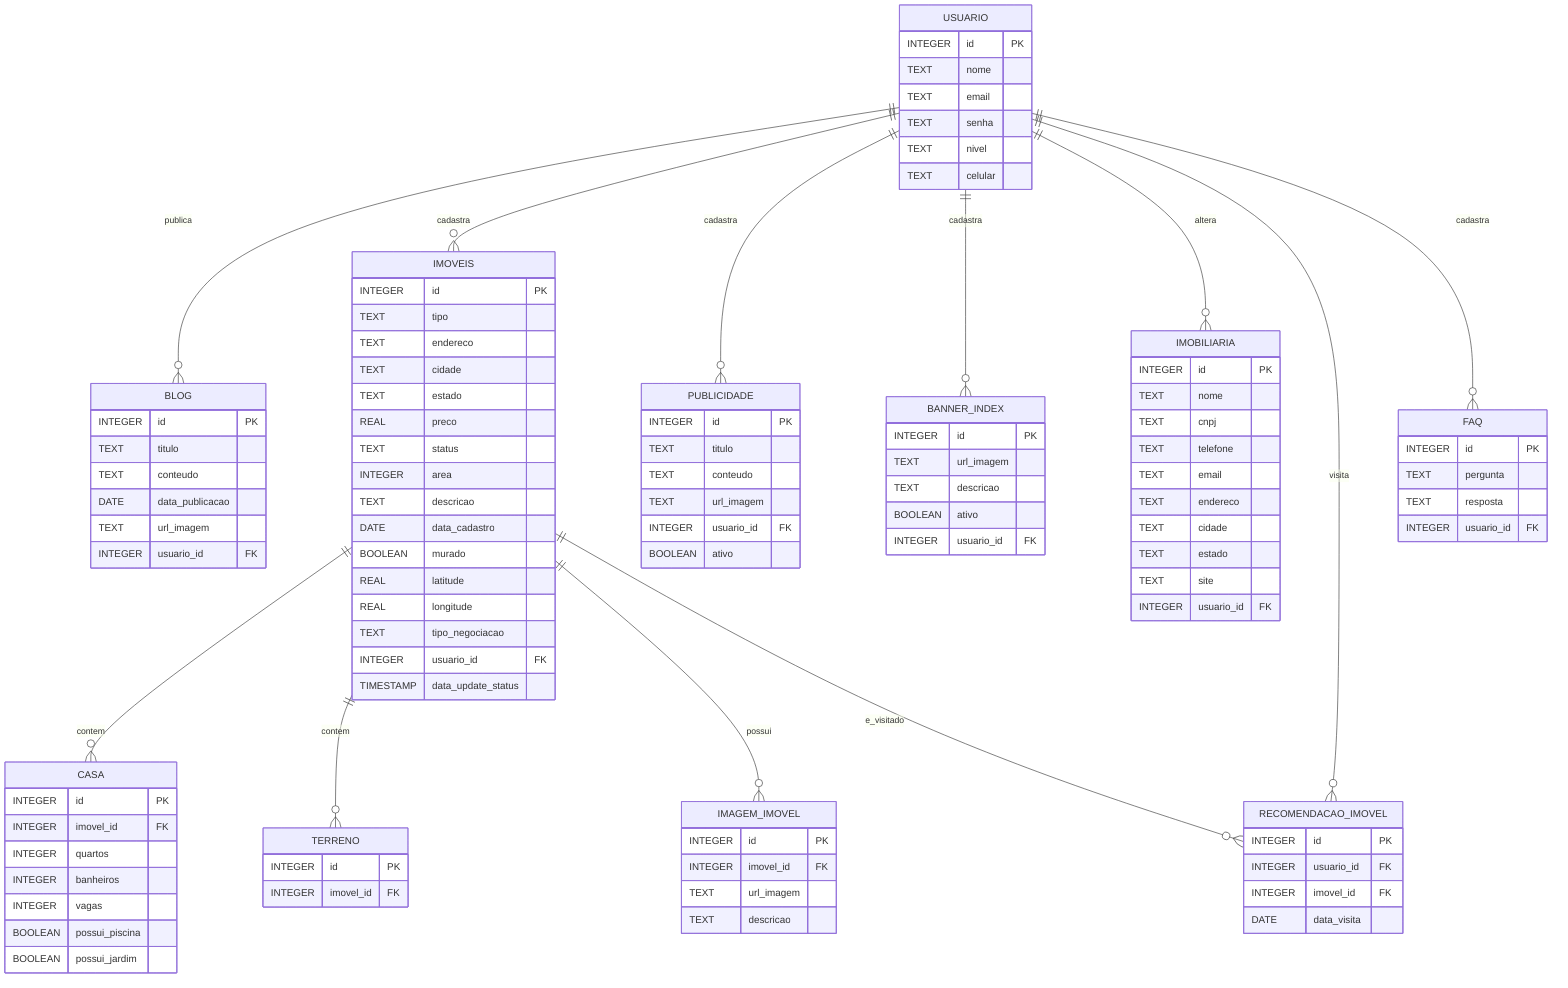%% Diagrama ER dos imóveis

%% Apenas usuários com nivel 'administrador' podem cadastrar notícias, imóveis, publicidade, imagens no banner, alterar os dados da imobiliária e gravar perguntas/respostas na FAQ.
erDiagram
IMOBILIARIA {
  INTEGER id PK
  TEXT nome
  TEXT cnpj
  TEXT telefone
  TEXT email
  TEXT endereco
  TEXT cidade
  TEXT estado
  TEXT site
  INTEGER usuario_id FK
}
IMOVEIS {
  INTEGER id PK
  TEXT tipo
  TEXT endereco
  TEXT cidade
  TEXT estado
  REAL preco
  TEXT status
  INTEGER area
  TEXT descricao
  DATE data_cadastro
  BOOLEAN murado
  REAL latitude
  REAL longitude
  TEXT tipo_negociacao
  INTEGER usuario_id FK
  TIMESTAMP data_update_status
}
CASA {
  INTEGER id PK
  INTEGER imovel_id FK
  INTEGER quartos
  INTEGER banheiros
  INTEGER vagas
  BOOLEAN possui_piscina
  BOOLEAN possui_jardim
}
TERRENO {
  INTEGER id PK
  INTEGER imovel_id FK
}
USUARIO {
  INTEGER id PK
  TEXT nome
  TEXT email
  TEXT senha
  TEXT nivel
  TEXT celular
}
BLOG {
  INTEGER id PK
  TEXT titulo
  TEXT conteudo
  DATE data_publicacao
  TEXT url_imagem
  INTEGER usuario_id FK
}
PUBLICIDADE {
  INTEGER id PK
  TEXT titulo
  TEXT conteudo
  TEXT url_imagem
  INTEGER usuario_id FK
  BOOLEAN ativo
}
IMAGEM_IMOVEL {
  INTEGER id PK
  INTEGER imovel_id FK
  TEXT url_imagem
  TEXT descricao
}
BANNER_INDEX {
  INTEGER id PK
  TEXT url_imagem
  TEXT descricao
  BOOLEAN ativo
  INTEGER usuario_id FK
}
RECOMENDACAO_IMOVEL {
  INTEGER id PK
  INTEGER usuario_id FK
  INTEGER imovel_id FK
  DATE data_visita
}
FAQ {
  INTEGER id PK
  TEXT pergunta
  TEXT resposta
  INTEGER usuario_id FK
}
USUARIO ||--o{ BLOG : publica
USUARIO ||--o{ IMOVEIS : cadastra
USUARIO ||--o{ PUBLICIDADE : cadastra
USUARIO ||--o{ BANNER_INDEX : cadastra
USUARIO ||--o{ IMOBILIARIA : altera
USUARIO ||--o{ RECOMENDACAO_IMOVEL : visita
USUARIO ||--o{ FAQ : cadastra
IMOVEIS ||--o{ CASA : contem
IMOVEIS ||--o{ TERRENO : contem
IMOVEIS ||--o{ IMAGEM_IMOVEL : possui
IMOVEIS ||--o{ RECOMENDACAO_IMOVEL : e_visitado